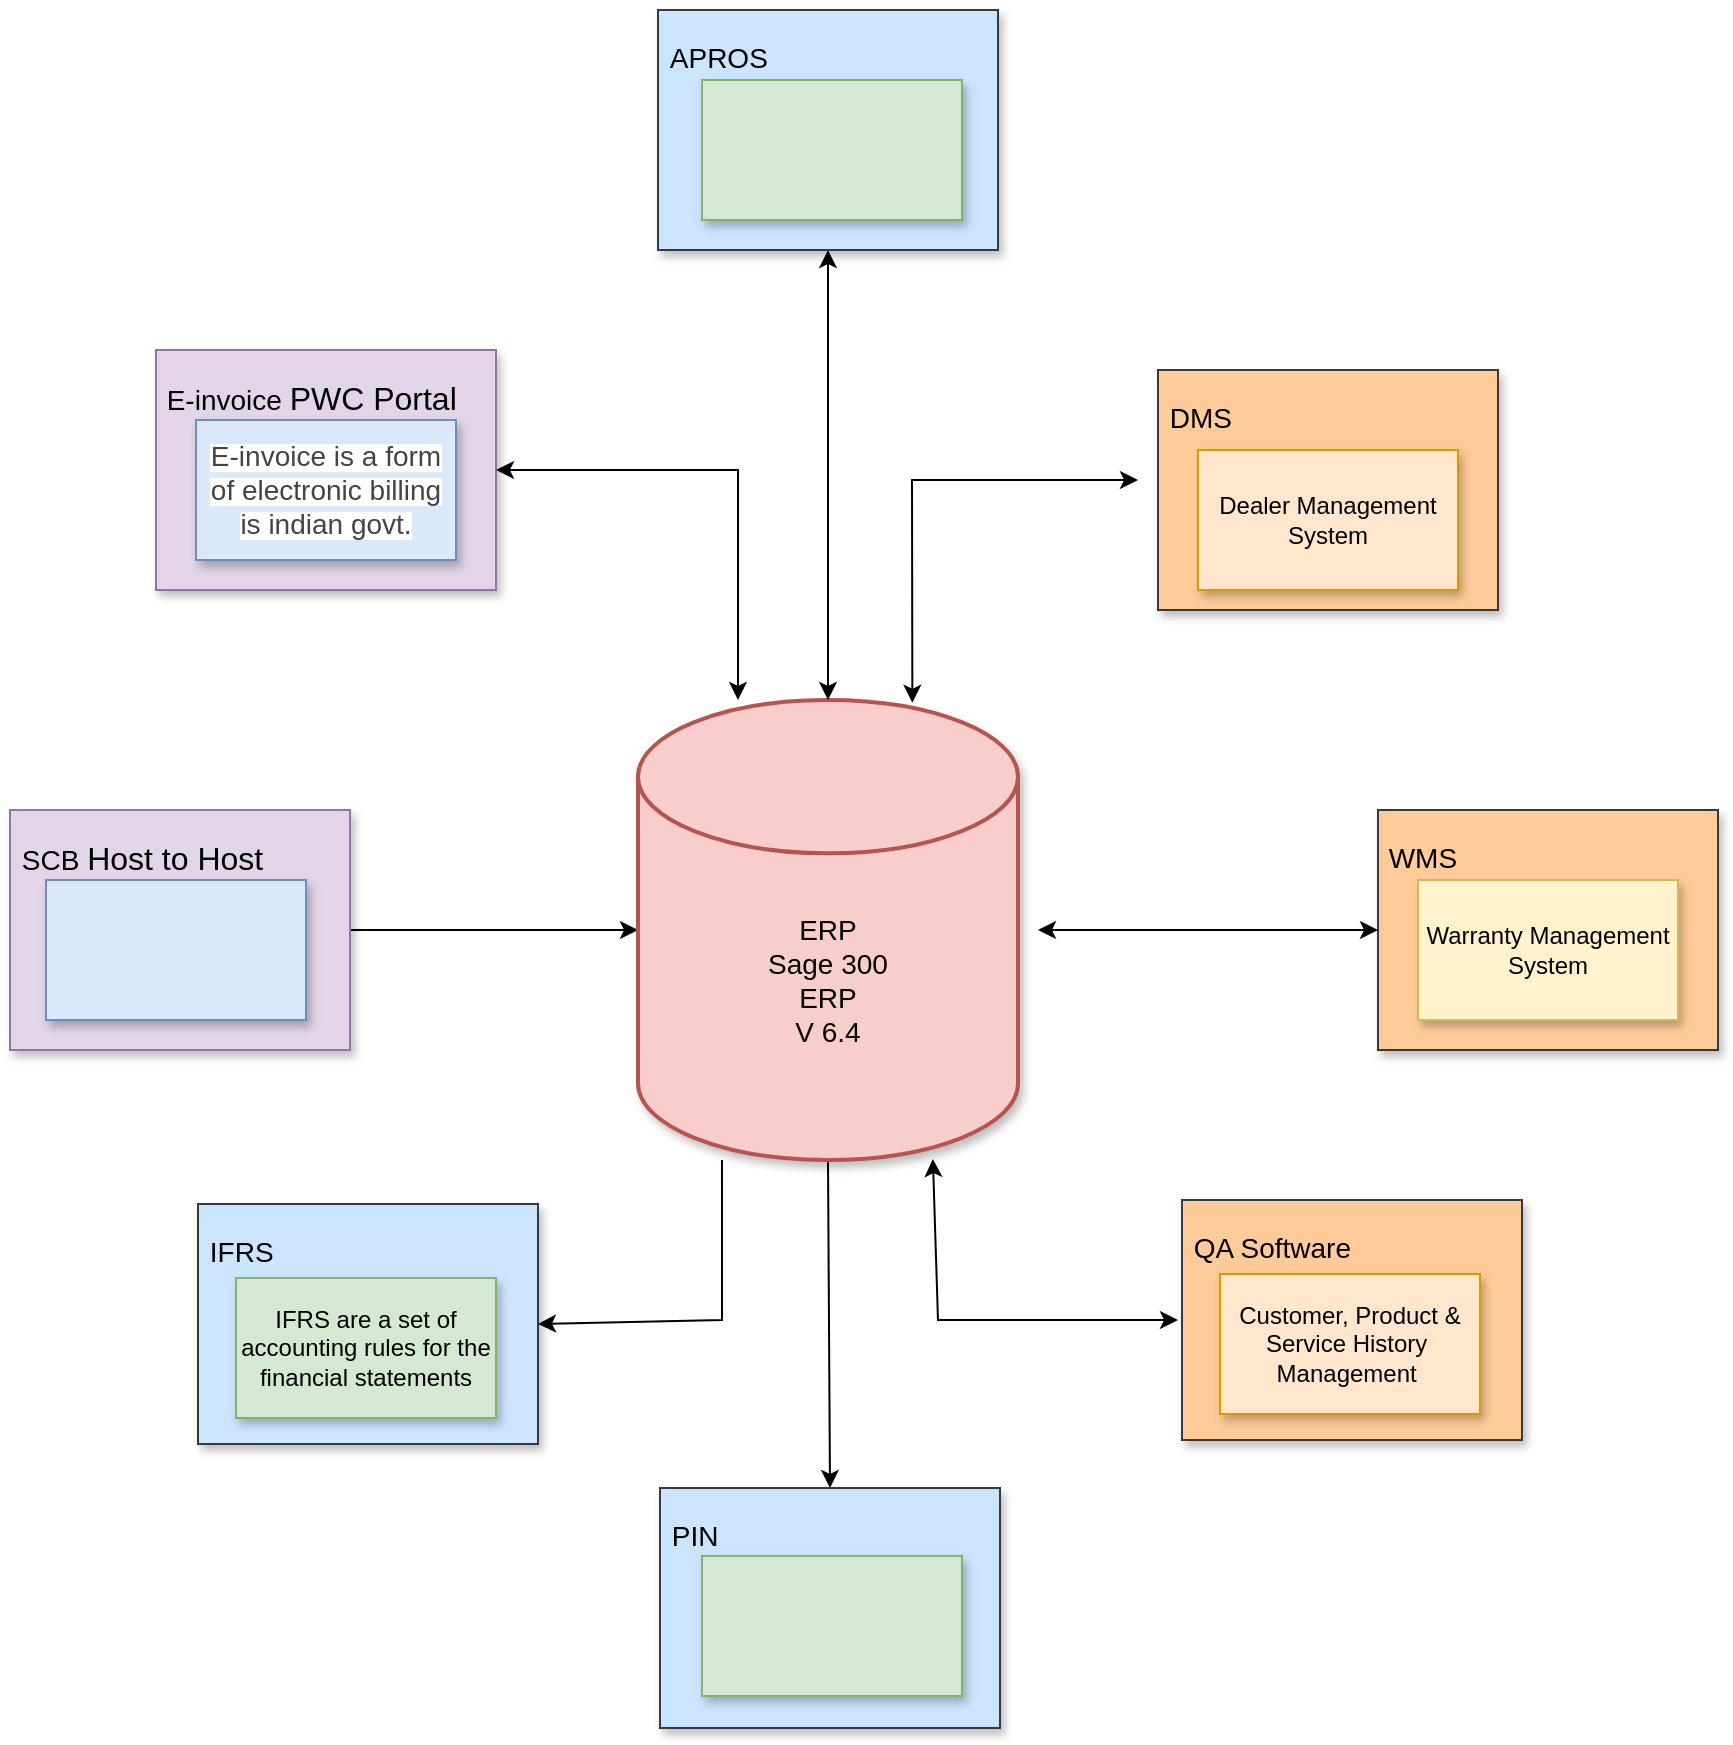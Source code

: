 <mxfile version="18.0.2" type="github">
  <diagram id="AFV4MUfyxGCAXcBPTvNM" name="Page-1">
    <mxGraphModel dx="1871" dy="1562" grid="1" gridSize="10" guides="1" tooltips="1" connect="1" arrows="1" fold="1" page="1" pageScale="1" pageWidth="850" pageHeight="1100" math="0" shadow="0">
      <root>
        <mxCell id="0" />
        <mxCell id="1" parent="0" />
        <mxCell id="YL7UjYu9r4CmRmYnrSso-19" value="" style="endArrow=classic;startArrow=classic;html=1;rounded=0;exitX=0.722;exitY=0.006;exitDx=0;exitDy=0;exitPerimeter=0;" edge="1" parent="1" source="YL7UjYu9r4CmRmYnrSso-50">
          <mxGeometry width="50" height="50" relative="1" as="geometry">
            <mxPoint x="420" y="90" as="sourcePoint" />
            <mxPoint x="540" y="-10" as="targetPoint" />
            <Array as="points">
              <mxPoint x="427" y="-10" />
            </Array>
          </mxGeometry>
        </mxCell>
        <mxCell id="YL7UjYu9r4CmRmYnrSso-20" value="" style="endArrow=classic;startArrow=classic;html=1;rounded=0;entryX=0;entryY=0.5;entryDx=0;entryDy=0;" edge="1" parent="1" target="YL7UjYu9r4CmRmYnrSso-58">
          <mxGeometry width="50" height="50" relative="1" as="geometry">
            <mxPoint x="490" y="215" as="sourcePoint" />
            <mxPoint x="530" y="40" as="targetPoint" />
            <Array as="points" />
          </mxGeometry>
        </mxCell>
        <mxCell id="YL7UjYu9r4CmRmYnrSso-32" value="" style="endArrow=classic;html=1;rounded=0;exitX=1;exitY=0.5;exitDx=0;exitDy=0;entryX=0;entryY=0.5;entryDx=0;entryDy=0;entryPerimeter=0;" edge="1" parent="1" source="YL7UjYu9r4CmRmYnrSso-44" target="YL7UjYu9r4CmRmYnrSso-50">
          <mxGeometry width="50" height="50" relative="1" as="geometry">
            <mxPoint x="150" y="230" as="sourcePoint" />
            <mxPoint x="340" y="110" as="targetPoint" />
            <Array as="points" />
          </mxGeometry>
        </mxCell>
        <mxCell id="YL7UjYu9r4CmRmYnrSso-33" value="" style="endArrow=classic;html=1;rounded=0;exitX=0.221;exitY=1;exitDx=0;exitDy=0;exitPerimeter=0;entryX=1;entryY=0.5;entryDx=0;entryDy=0;" edge="1" parent="1" source="YL7UjYu9r4CmRmYnrSso-50" target="YL7UjYu9r4CmRmYnrSso-65">
          <mxGeometry width="50" height="50" relative="1" as="geometry">
            <mxPoint x="220" y="300" as="sourcePoint" />
            <mxPoint x="330" y="460" as="targetPoint" />
            <Array as="points">
              <mxPoint x="332" y="410" />
            </Array>
          </mxGeometry>
        </mxCell>
        <mxCell id="YL7UjYu9r4CmRmYnrSso-34" value="" style="endArrow=classic;html=1;rounded=0;entryX=0.5;entryY=0;entryDx=0;entryDy=0;exitX=0.5;exitY=1;exitDx=0;exitDy=0;exitPerimeter=0;" edge="1" parent="1" source="YL7UjYu9r4CmRmYnrSso-50" target="YL7UjYu9r4CmRmYnrSso-67">
          <mxGeometry width="50" height="50" relative="1" as="geometry">
            <mxPoint x="370" y="260" as="sourcePoint" />
            <mxPoint x="450" y="260" as="targetPoint" />
          </mxGeometry>
        </mxCell>
        <mxCell id="YL7UjYu9r4CmRmYnrSso-42" value="&lt;blockquote style=&quot;margin: 0 0 0 40px; border: none; padding: 0px;&quot;&gt;&lt;span style=&quot;font-size: 10px;&quot;&gt;&amp;nbsp; &amp;nbsp; &amp;nbsp; &amp;nbsp; &amp;nbsp;&amp;nbsp;&lt;/span&gt;&lt;/blockquote&gt;&lt;span style=&quot;text-align: center;&quot;&gt;&amp;nbsp;&lt;font style=&quot;font-size: 14px;&quot;&gt;E-invoice&amp;nbsp;&lt;/font&gt;&lt;/span&gt;&lt;span style=&quot;text-align: center;&quot;&gt;&lt;font size=&quot;3&quot;&gt;PWC Portal&lt;/font&gt;&lt;br&gt;&lt;br&gt;&lt;br&gt;&lt;/span&gt;&lt;blockquote style=&quot;margin: 0 0 0 40px; border: none; padding: 0px;&quot;&gt;&lt;span style=&quot;font-size: 10px;&quot;&gt;&amp;nbsp; &amp;nbsp; &amp;nbsp; &amp;nbsp; &amp;nbsp; &amp;nbsp; &amp;nbsp; &amp;nbsp; &amp;nbsp; &amp;nbsp; &amp;nbsp; &amp;nbsp; &amp;nbsp; &amp;nbsp; &amp;nbsp; &amp;nbsp; &amp;nbsp; &amp;nbsp; &amp;nbsp; &amp;nbsp; &amp;nbsp; &amp;nbsp; &amp;nbsp; &amp;nbsp; &amp;nbsp; &amp;nbsp; &amp;nbsp; &amp;nbsp; &amp;nbsp; &amp;nbsp; &amp;nbsp; &amp;nbsp; &amp;nbsp; &amp;nbsp; &amp;nbsp; &amp;nbsp; &amp;nbsp; &amp;nbsp; &amp;nbsp; &amp;nbsp; &amp;nbsp; &amp;nbsp; &amp;nbsp; &amp;nbsp; &amp;nbsp; &amp;nbsp; &amp;nbsp; &amp;nbsp; &amp;nbsp; &amp;nbsp; &amp;nbsp; &amp;nbsp; &amp;nbsp; &amp;nbsp; &amp;nbsp; &amp;nbsp; &amp;nbsp; &amp;nbsp; &amp;nbsp; &amp;nbsp; &amp;nbsp; &amp;nbsp; &amp;nbsp; &amp;nbsp; &amp;nbsp; &amp;nbsp; &amp;nbsp; &amp;nbsp; &amp;nbsp; &amp;nbsp; &amp;nbsp; &amp;nbsp; &amp;nbsp;&amp;nbsp;&lt;/span&gt;&lt;/blockquote&gt;" style="rounded=0;whiteSpace=wrap;html=1;strokeColor=#9673a6;shadow=1;align=left;fillColor=#e1d5e7;" vertex="1" parent="1">
          <mxGeometry x="49" y="-75" width="170" height="120" as="geometry" />
        </mxCell>
        <mxCell id="YL7UjYu9r4CmRmYnrSso-43" value="&lt;span style=&quot;color: rgb(68, 68, 68); text-align: left; background-color: rgb(255, 255, 255);&quot;&gt;&lt;font style=&quot;font-size: 14px;&quot;&gt;E-invoice is a form of electronic billing is indian govt.&lt;/font&gt;&lt;/span&gt;" style="rounded=0;whiteSpace=wrap;html=1;shadow=1;strokeColor=#6c8ebf;fillColor=#dae8fc;" vertex="1" parent="1">
          <mxGeometry x="69" y="-40" width="130" height="70" as="geometry" />
        </mxCell>
        <mxCell id="YL7UjYu9r4CmRmYnrSso-44" value="&lt;blockquote style=&quot;margin: 0 0 0 40px; border: none; padding: 0px;&quot;&gt;&lt;span style=&quot;font-size: 10px;&quot;&gt;&amp;nbsp; &amp;nbsp; &amp;nbsp; &amp;nbsp; &amp;nbsp;&amp;nbsp;&lt;/span&gt;&lt;/blockquote&gt;&lt;span style=&quot;text-align: center;&quot;&gt;&amp;nbsp;&lt;/span&gt;&lt;span style=&quot;color: rgba(0, 0, 0, 0); font-family: monospace; font-size: 0px;&quot;&gt;%3CmxGraphModel%3E%3Croot%3E%3CmxCell%20id%3D%220%22%2F%3E%3CmxCell%20id%3D%221%22%20parent%3D%220%22%2F%3E%3CmxCell%20id%3D%222%22%20value%3D%22%26lt%3Bblockquote%20style%3D%26quot%3Bmargin%3A%200%200%200%2040px%3B%20border%3A%20none%3B%20padding%3A%200px%3B%26quot%3B%26gt%3B%26lt%3Bspan%20style%3D%26quot%3Bfont-size%3A%2010px%3B%26quot%3B%26gt%3B%26amp%3Bnbsp%3B%20%26amp%3Bnbsp%3B%20%26amp%3Bnbsp%3B%20%26amp%3Bnbsp%3B%20%26amp%3Bnbsp%3B%26amp%3Bnbsp%3B%26lt%3B%2Fspan%26gt%3B%26lt%3B%2Fblockquote%26gt%3B%26lt%3Bspan%20style%3D%26quot%3Btext-align%3A%20center%3B%26quot%3B%26gt%3B%26amp%3Bnbsp%3BE-invoice%26amp%3Bnbsp%3B%26lt%3B%2Fspan%26gt%3B%26lt%3Bspan%20style%3D%26quot%3Btext-align%3A%20center%3B%26quot%3B%26gt%3BPWC%20Portal%26lt%3Bbr%26gt%3B%26lt%3Bbr%26gt%3B%26lt%3Bbr%26gt%3B%26lt%3B%2Fspan%26gt%3B%26lt%3Bblockquote%20style%3D%26quot%3Bmargin%3A%200%200%200%2040px%3B%20border%3A%20none%3B%20padding%3A%200px%3B%26quot%3B%26gt%3B%26lt%3Bspan%20style%3D%26quot%3Bfont-size%3A%2010px%3B%26quot%3B%26gt%3B%26amp%3Bnbsp%3B%20%26amp%3Bnbsp%3B%20%26amp%3Bnbsp%3B%20%26amp%3Bnbsp%3B%20%26amp%3Bnbsp%3B%20%26amp%3Bnbsp%3B%20%26amp%3Bnbsp%3B%20%26amp%3Bnbsp%3B%20%26amp%3Bnbsp%3B%20%26amp%3Bnbsp%3B%20%26amp%3Bnbsp%3B%20%26amp%3Bnbsp%3B%20%26amp%3Bnbsp%3B%20%26amp%3Bnbsp%3B%20%26amp%3Bnbsp%3B%20%26amp%3Bnbsp%3B%20%26amp%3Bnbsp%3B%20%26amp%3Bnbsp%3B%20%26amp%3Bnbsp%3B%20%26amp%3Bnbsp%3B%20%26amp%3Bnbsp%3B%20%26amp%3Bnbsp%3B%20%26amp%3Bnbsp%3B%20%26amp%3Bnbsp%3B%20%26amp%3Bnbsp%3B%20%26amp%3Bnbsp%3B%20%26amp%3Bnbsp%3B%20%26amp%3Bnbsp%3B%20%26amp%3Bnbsp%3B%20%26amp%3Bnbsp%3B%20%26amp%3Bnbsp%3B%20%26amp%3Bnbsp%3B%20%26amp%3Bnbsp%3B%20%26amp%3Bnbsp%3B%20%26amp%3Bnbsp%3B%20%26amp%3Bnbsp%3B%20%26amp%3Bnbsp%3B%20%26amp%3Bnbsp%3B%20%26amp%3Bnbsp%3B%20%26amp%3Bnbsp%3B%20%26amp%3Bnbsp%3B%20%26amp%3Bnbsp%3B%20%26amp%3Bnbsp%3B%20%26amp%3Bnbsp%3B%20%26amp%3Bnbsp%3B%20%26amp%3Bnbsp%3B%20%26amp%3Bnbsp%3B%20%26amp%3Bnbsp%3B%20%26amp%3Bnbsp%3B%20%26amp%3Bnbsp%3B%20%26amp%3Bnbsp%3B%20%26amp%3Bnbsp%3B%20%26amp%3Bnbsp%3B%20%26amp%3Bnbsp%3B%20%26amp%3Bnbsp%3B%20%26amp%3Bnbsp%3B%20%26amp%3Bnbsp%3B%20%26amp%3Bnbsp%3B%20%26amp%3Bnbsp%3B%20%26amp%3Bnbsp%3B%20%26amp%3Bnbsp%3B%20%26amp%3Bnbsp%3B%20%26amp%3Bnbsp%3B%20%26amp%3Bnbsp%3B%20%26amp%3Bnbsp%3B%20%26amp%3Bnbsp%3B%20%26amp%3Bnbsp%3B%20%26amp%3Bnbsp%3B%20%26amp%3Bnbsp%3B%20%26amp%3Bnbsp%3B%20%26amp%3Bnbsp%3B%20%26amp%3Bnbsp%3B%20%26amp%3Bnbsp%3B%26amp%3Bnbsp%3B%26lt%3B%2Fspan%26gt%3B%26lt%3B%2Fblockquote%26gt%3B%22%20style%3D%22rounded%3D0%3BwhiteSpace%3Dwrap%3Bhtml%3D1%3BstrokeColor%3D%23000000%3Bshadow%3D1%3Balign%3Dleft%3B%22%20vertex%3D%221%22%20parent%3D%221%22%3E%3CmxGeometry%20x%3D%2270%22%20y%3D%22-150%22%20width%3D%22170%22%20height%3D%22120%22%20as%3D%22geometry%22%2F%3E%3C%2FmxCell%3E%3C%2Froot%3E%3C%2FmxGraphModel%3E&lt;/span&gt;&lt;span style=&quot;text-align: center;&quot;&gt;&lt;br&gt;&lt;/span&gt;&lt;span style=&quot;text-align: center;&quot;&gt;&lt;font style=&quot;font-size: 14px;&quot;&gt;&amp;nbsp;SCB&amp;nbsp;&lt;/font&gt;&lt;/span&gt;&lt;span style=&quot;text-align: center;&quot;&gt;&lt;font size=&quot;3&quot;&gt;Host to Host&lt;/font&gt;&lt;br&gt;&lt;br&gt;&lt;/span&gt;&lt;span style=&quot;text-align: center;&quot;&gt;&lt;br&gt;&lt;br&gt;&lt;/span&gt;&lt;blockquote style=&quot;margin: 0 0 0 40px; border: none; padding: 0px;&quot;&gt;&lt;span style=&quot;font-size: 10px;&quot;&gt;&amp;nbsp; &amp;nbsp; &amp;nbsp; &amp;nbsp; &amp;nbsp; &amp;nbsp; &amp;nbsp; &amp;nbsp; &amp;nbsp; &amp;nbsp; &amp;nbsp; &amp;nbsp; &amp;nbsp; &amp;nbsp; &amp;nbsp; &amp;nbsp; &amp;nbsp; &amp;nbsp; &amp;nbsp; &amp;nbsp; &amp;nbsp; &amp;nbsp; &amp;nbsp; &amp;nbsp; &amp;nbsp; &amp;nbsp; &amp;nbsp; &amp;nbsp; &amp;nbsp; &amp;nbsp; &amp;nbsp; &amp;nbsp; &amp;nbsp; &amp;nbsp; &amp;nbsp; &amp;nbsp; &amp;nbsp; &amp;nbsp; &amp;nbsp; &amp;nbsp; &amp;nbsp; &amp;nbsp; &amp;nbsp; &amp;nbsp; &amp;nbsp; &amp;nbsp; &amp;nbsp; &amp;nbsp; &amp;nbsp; &amp;nbsp; &amp;nbsp; &amp;nbsp; &amp;nbsp; &amp;nbsp; &amp;nbsp; &amp;nbsp; &amp;nbsp; &amp;nbsp; &amp;nbsp; &amp;nbsp; &amp;nbsp; &amp;nbsp; &amp;nbsp; &amp;nbsp; &amp;nbsp; &amp;nbsp; &amp;nbsp; &amp;nbsp; &amp;nbsp; &amp;nbsp; &amp;nbsp; &amp;nbsp; &amp;nbsp;&amp;nbsp;&lt;/span&gt;&lt;/blockquote&gt;" style="rounded=0;whiteSpace=wrap;html=1;strokeColor=#9673a6;shadow=1;align=left;fillColor=#e1d5e7;" vertex="1" parent="1">
          <mxGeometry x="-24" y="155" width="170" height="120" as="geometry" />
        </mxCell>
        <mxCell id="YL7UjYu9r4CmRmYnrSso-45" value="" style="rounded=0;whiteSpace=wrap;html=1;shadow=1;strokeColor=#6c8ebf;fillColor=#dae8fc;" vertex="1" parent="1">
          <mxGeometry x="-6" y="190" width="130" height="70" as="geometry" />
        </mxCell>
        <mxCell id="YL7UjYu9r4CmRmYnrSso-50" value="&lt;font style=&quot;font-size: 14px;&quot;&gt;&lt;span style=&quot;&quot;&gt;&lt;br&gt;&lt;br&gt;&lt;br&gt;ERP&lt;/span&gt;&lt;br style=&quot;&quot;&gt;&lt;span style=&quot;&quot;&gt;Sage 300&lt;/span&gt;&lt;br style=&quot;&quot;&gt;&lt;span style=&quot;&quot;&gt;ERP&lt;/span&gt;&lt;br style=&quot;&quot;&gt;&lt;span style=&quot;&quot;&gt;V 6.4&lt;/span&gt;&lt;/font&gt;" style="strokeWidth=2;html=1;shape=mxgraph.flowchart.database;whiteSpace=wrap;shadow=1;fillColor=#f8cecc;strokeColor=#b85450;" vertex="1" parent="1">
          <mxGeometry x="290" y="100" width="190" height="230" as="geometry" />
        </mxCell>
        <mxCell id="YL7UjYu9r4CmRmYnrSso-54" value="&lt;blockquote style=&quot;margin: 0 0 0 40px; border: none; padding: 0px;&quot;&gt;&lt;span style=&quot;font-size: 10px;&quot;&gt;&amp;nbsp; &amp;nbsp; &amp;nbsp; &amp;nbsp; &amp;nbsp;&amp;nbsp;&lt;/span&gt;&lt;/blockquote&gt;&lt;span style=&quot;text-align: center;&quot;&gt;&lt;font style=&quot;font-size: 14px;&quot;&gt;&amp;nbsp;APROS&lt;/font&gt;&lt;/span&gt;&lt;span style=&quot;text-align: center;&quot;&gt;&lt;br&gt;&lt;br&gt;&lt;br&gt;&lt;/span&gt;&lt;blockquote style=&quot;margin: 0 0 0 40px; border: none; padding: 0px;&quot;&gt;&lt;span style=&quot;font-size: 10px;&quot;&gt;&amp;nbsp; &amp;nbsp; &amp;nbsp; &amp;nbsp; &amp;nbsp; &amp;nbsp; &amp;nbsp; &amp;nbsp; &amp;nbsp; &amp;nbsp; &amp;nbsp; &amp;nbsp; &amp;nbsp; &amp;nbsp; &amp;nbsp; &amp;nbsp; &amp;nbsp; &amp;nbsp; &amp;nbsp; &amp;nbsp; &amp;nbsp; &amp;nbsp; &amp;nbsp; &amp;nbsp; &amp;nbsp; &amp;nbsp; &amp;nbsp; &amp;nbsp; &amp;nbsp; &amp;nbsp; &amp;nbsp; &amp;nbsp; &amp;nbsp; &amp;nbsp; &amp;nbsp; &amp;nbsp; &amp;nbsp; &amp;nbsp; &amp;nbsp; &amp;nbsp; &amp;nbsp; &amp;nbsp; &amp;nbsp; &amp;nbsp; &amp;nbsp; &amp;nbsp; &amp;nbsp; &amp;nbsp; &amp;nbsp; &amp;nbsp; &amp;nbsp; &amp;nbsp; &amp;nbsp; &amp;nbsp; &amp;nbsp; &amp;nbsp; &amp;nbsp; &amp;nbsp; &amp;nbsp; &amp;nbsp; &amp;nbsp; &amp;nbsp; &amp;nbsp; &amp;nbsp; &amp;nbsp; &amp;nbsp; &amp;nbsp; &amp;nbsp; &amp;nbsp; &amp;nbsp; &amp;nbsp; &amp;nbsp; &amp;nbsp;&amp;nbsp;&lt;/span&gt;&lt;/blockquote&gt;" style="rounded=0;whiteSpace=wrap;html=1;strokeColor=#36393d;shadow=1;align=left;fillColor=#cce5ff;" vertex="1" parent="1">
          <mxGeometry x="300" y="-245" width="170" height="120" as="geometry" />
        </mxCell>
        <mxCell id="YL7UjYu9r4CmRmYnrSso-55" value="" style="rounded=0;whiteSpace=wrap;html=1;shadow=1;strokeColor=#82b366;fillColor=#d5e8d4;" vertex="1" parent="1">
          <mxGeometry x="322" y="-210" width="130" height="70" as="geometry" />
        </mxCell>
        <mxCell id="YL7UjYu9r4CmRmYnrSso-56" value="&lt;blockquote style=&quot;margin: 0 0 0 40px; border: none; padding: 0px;&quot;&gt;&lt;span style=&quot;font-size: 10px;&quot;&gt;&amp;nbsp; &amp;nbsp; &amp;nbsp; &amp;nbsp; &amp;nbsp;&amp;nbsp;&lt;/span&gt;&lt;/blockquote&gt;&lt;span style=&quot;text-align: center;&quot;&gt;&lt;font style=&quot;font-size: 14px;&quot;&gt;&amp;nbsp;DMS&lt;/font&gt;&lt;/span&gt;&lt;span style=&quot;text-align: center;&quot;&gt;&lt;br&gt;&lt;br&gt;&lt;br&gt;&lt;/span&gt;&lt;blockquote style=&quot;margin: 0 0 0 40px; border: none; padding: 0px;&quot;&gt;&lt;span style=&quot;font-size: 10px;&quot;&gt;&amp;nbsp; &amp;nbsp; &amp;nbsp; &amp;nbsp; &amp;nbsp; &amp;nbsp; &amp;nbsp; &amp;nbsp; &amp;nbsp; &amp;nbsp; &amp;nbsp; &amp;nbsp; &amp;nbsp; &amp;nbsp; &amp;nbsp; &amp;nbsp; &amp;nbsp; &amp;nbsp; &amp;nbsp; &amp;nbsp; &amp;nbsp; &amp;nbsp; &amp;nbsp; &amp;nbsp; &amp;nbsp; &amp;nbsp; &amp;nbsp; &amp;nbsp; &amp;nbsp; &amp;nbsp; &amp;nbsp; &amp;nbsp; &amp;nbsp; &amp;nbsp; &amp;nbsp; &amp;nbsp; &amp;nbsp; &amp;nbsp; &amp;nbsp; &amp;nbsp; &amp;nbsp; &amp;nbsp; &amp;nbsp; &amp;nbsp; &amp;nbsp; &amp;nbsp; &amp;nbsp; &amp;nbsp; &amp;nbsp; &amp;nbsp; &amp;nbsp; &amp;nbsp; &amp;nbsp; &amp;nbsp; &amp;nbsp; &amp;nbsp; &amp;nbsp; &amp;nbsp; &amp;nbsp; &amp;nbsp; &amp;nbsp; &amp;nbsp; &amp;nbsp; &amp;nbsp; &amp;nbsp; &amp;nbsp; &amp;nbsp; &amp;nbsp; &amp;nbsp; &amp;nbsp; &amp;nbsp; &amp;nbsp; &amp;nbsp;&amp;nbsp;&lt;/span&gt;&lt;/blockquote&gt;" style="rounded=0;whiteSpace=wrap;html=1;strokeColor=#36393d;shadow=1;align=left;fillColor=#ffcc99;" vertex="1" parent="1">
          <mxGeometry x="550" y="-65" width="170" height="120" as="geometry" />
        </mxCell>
        <mxCell id="YL7UjYu9r4CmRmYnrSso-57" value="&lt;span style=&quot;&quot;&gt;Dealer Management System&lt;/span&gt;" style="rounded=0;whiteSpace=wrap;html=1;shadow=1;strokeColor=#d79b00;fillColor=#ffe6cc;" vertex="1" parent="1">
          <mxGeometry x="570" y="-25" width="130" height="70" as="geometry" />
        </mxCell>
        <mxCell id="YL7UjYu9r4CmRmYnrSso-58" value="&lt;blockquote style=&quot;margin: 0 0 0 40px; border: none; padding: 0px;&quot;&gt;&lt;span style=&quot;font-size: 10px;&quot;&gt;&amp;nbsp; &amp;nbsp; &amp;nbsp; &amp;nbsp; &amp;nbsp;&amp;nbsp;&lt;/span&gt;&lt;/blockquote&gt;&lt;span style=&quot;text-align: center;&quot;&gt;&amp;nbsp;&lt;font style=&quot;font-size: 14px;&quot;&gt;WMS&lt;/font&gt;&lt;br&gt;&lt;/span&gt;&lt;span style=&quot;text-align: center;&quot;&gt;&lt;br&gt;&lt;br&gt;&lt;/span&gt;&lt;blockquote style=&quot;margin: 0 0 0 40px; border: none; padding: 0px;&quot;&gt;&lt;span style=&quot;font-size: 10px;&quot;&gt;&amp;nbsp; &amp;nbsp; &amp;nbsp; &amp;nbsp; &amp;nbsp; &amp;nbsp; &amp;nbsp; &amp;nbsp; &amp;nbsp; &amp;nbsp; &amp;nbsp; &amp;nbsp; &amp;nbsp; &amp;nbsp; &amp;nbsp; &amp;nbsp; &amp;nbsp; &amp;nbsp; &amp;nbsp; &amp;nbsp; &amp;nbsp; &amp;nbsp; &amp;nbsp; &amp;nbsp; &amp;nbsp; &amp;nbsp; &amp;nbsp; &amp;nbsp; &amp;nbsp; &amp;nbsp; &amp;nbsp; &amp;nbsp; &amp;nbsp; &amp;nbsp; &amp;nbsp; &amp;nbsp; &amp;nbsp; &amp;nbsp; &amp;nbsp; &amp;nbsp; &amp;nbsp; &amp;nbsp; &amp;nbsp; &amp;nbsp; &amp;nbsp; &amp;nbsp; &amp;nbsp; &amp;nbsp; &amp;nbsp; &amp;nbsp; &amp;nbsp; &amp;nbsp; &amp;nbsp; &amp;nbsp; &amp;nbsp; &amp;nbsp; &amp;nbsp; &amp;nbsp; &amp;nbsp; &amp;nbsp; &amp;nbsp; &amp;nbsp; &amp;nbsp; &amp;nbsp; &amp;nbsp; &amp;nbsp; &amp;nbsp; &amp;nbsp; &amp;nbsp; &amp;nbsp; &amp;nbsp; &amp;nbsp; &amp;nbsp;&amp;nbsp;&lt;/span&gt;&lt;/blockquote&gt;" style="rounded=0;whiteSpace=wrap;html=1;strokeColor=#36393d;shadow=1;align=left;fillColor=#ffcc99;" vertex="1" parent="1">
          <mxGeometry x="660" y="155" width="170" height="120" as="geometry" />
        </mxCell>
        <mxCell id="YL7UjYu9r4CmRmYnrSso-60" value="&lt;span style=&quot;&quot;&gt;Warranty Management System&lt;/span&gt;" style="rounded=0;whiteSpace=wrap;html=1;shadow=1;strokeColor=#d6b656;fillColor=#fff2cc;" vertex="1" parent="1">
          <mxGeometry x="680" y="190" width="130" height="70" as="geometry" />
        </mxCell>
        <mxCell id="YL7UjYu9r4CmRmYnrSso-61" value="" style="rounded=0;whiteSpace=wrap;html=1;shadow=1;strokeColor=#000000;" vertex="1" parent="1">
          <mxGeometry x="90" y="370" width="130" height="70" as="geometry" />
        </mxCell>
        <mxCell id="YL7UjYu9r4CmRmYnrSso-62" value="" style="endArrow=classic;startArrow=classic;html=1;rounded=0;entryX=1;entryY=0.5;entryDx=0;entryDy=0;" edge="1" parent="1" target="YL7UjYu9r4CmRmYnrSso-42">
          <mxGeometry width="50" height="50" relative="1" as="geometry">
            <mxPoint x="340" y="100" as="sourcePoint" />
            <mxPoint x="250" y="-90" as="targetPoint" />
            <Array as="points">
              <mxPoint x="340" y="-15" />
            </Array>
          </mxGeometry>
        </mxCell>
        <mxCell id="YL7UjYu9r4CmRmYnrSso-63" value="" style="endArrow=classic;startArrow=classic;html=1;rounded=0;exitX=0.5;exitY=0;exitDx=0;exitDy=0;exitPerimeter=0;entryX=0.5;entryY=1;entryDx=0;entryDy=0;entryPerimeter=0;" edge="1" parent="1" source="YL7UjYu9r4CmRmYnrSso-50" target="YL7UjYu9r4CmRmYnrSso-54">
          <mxGeometry width="50" height="50" relative="1" as="geometry">
            <mxPoint x="393.51" y="-100" as="sourcePoint" />
            <mxPoint x="390" y="-130" as="targetPoint" />
          </mxGeometry>
        </mxCell>
        <mxCell id="YL7UjYu9r4CmRmYnrSso-65" value="&lt;blockquote style=&quot;margin: 0 0 0 40px; border: none; padding: 0px;&quot;&gt;&lt;span style=&quot;font-size: 10px;&quot;&gt;&amp;nbsp; &amp;nbsp; &amp;nbsp; &amp;nbsp; &amp;nbsp;&amp;nbsp;&lt;/span&gt;&lt;/blockquote&gt;&lt;span style=&quot;text-align: center;&quot;&gt;&lt;font style=&quot;font-size: 14px;&quot;&gt;&amp;nbsp;IFRS&lt;/font&gt;&lt;br&gt;&lt;/span&gt;&lt;span style=&quot;text-align: center;&quot;&gt;&lt;br&gt;&lt;br&gt;&lt;/span&gt;&lt;blockquote style=&quot;margin: 0 0 0 40px; border: none; padding: 0px;&quot;&gt;&lt;span style=&quot;font-size: 10px;&quot;&gt;&amp;nbsp; &amp;nbsp; &amp;nbsp; &amp;nbsp; &amp;nbsp; &amp;nbsp; &amp;nbsp; &amp;nbsp; &amp;nbsp; &amp;nbsp; &amp;nbsp; &amp;nbsp; &amp;nbsp; &amp;nbsp; &amp;nbsp; &amp;nbsp; &amp;nbsp; &amp;nbsp; &amp;nbsp; &amp;nbsp; &amp;nbsp; &amp;nbsp; &amp;nbsp; &amp;nbsp; &amp;nbsp; &amp;nbsp; &amp;nbsp; &amp;nbsp; &amp;nbsp; &amp;nbsp; &amp;nbsp; &amp;nbsp; &amp;nbsp; &amp;nbsp; &amp;nbsp; &amp;nbsp; &amp;nbsp; &amp;nbsp; &amp;nbsp; &amp;nbsp; &amp;nbsp; &amp;nbsp; &amp;nbsp; &amp;nbsp; &amp;nbsp; &amp;nbsp; &amp;nbsp; &amp;nbsp; &amp;nbsp; &amp;nbsp; &amp;nbsp; &amp;nbsp; &amp;nbsp; &amp;nbsp; &amp;nbsp; &amp;nbsp; &amp;nbsp; &amp;nbsp; &amp;nbsp; &amp;nbsp; &amp;nbsp; &amp;nbsp; &amp;nbsp; &amp;nbsp; &amp;nbsp; &amp;nbsp; &amp;nbsp; &amp;nbsp; &amp;nbsp; &amp;nbsp; &amp;nbsp; &amp;nbsp; &amp;nbsp;&amp;nbsp;&lt;/span&gt;&lt;/blockquote&gt;" style="rounded=0;whiteSpace=wrap;html=1;strokeColor=#36393d;shadow=1;align=left;fillColor=#cce5ff;" vertex="1" parent="1">
          <mxGeometry x="70" y="352" width="170" height="120" as="geometry" />
        </mxCell>
        <mxCell id="YL7UjYu9r4CmRmYnrSso-66" value="&lt;span style=&quot;&quot;&gt;IFRS are a set of accounting rules for the financial statements&lt;/span&gt;" style="rounded=0;whiteSpace=wrap;html=1;shadow=1;fillColor=#d5e8d4;strokeColor=#82b366;" vertex="1" parent="1">
          <mxGeometry x="89" y="389" width="130" height="70" as="geometry" />
        </mxCell>
        <mxCell id="YL7UjYu9r4CmRmYnrSso-67" value="&lt;blockquote style=&quot;margin: 0 0 0 40px; border: none; padding: 0px;&quot;&gt;&lt;span style=&quot;font-size: 10px;&quot;&gt;&amp;nbsp; &amp;nbsp; &amp;nbsp; &amp;nbsp; &amp;nbsp;&amp;nbsp;&lt;/span&gt;&lt;/blockquote&gt;&lt;span style=&quot;text-align: center;&quot;&gt;&lt;font style=&quot;font-size: 14px;&quot;&gt;&amp;nbsp;PIN&lt;/font&gt;&lt;br&gt;&lt;/span&gt;&lt;span style=&quot;text-align: center;&quot;&gt;&lt;br&gt;&lt;br&gt;&lt;/span&gt;&lt;blockquote style=&quot;margin: 0 0 0 40px; border: none; padding: 0px;&quot;&gt;&lt;span style=&quot;font-size: 10px;&quot;&gt;&amp;nbsp; &amp;nbsp; &amp;nbsp; &amp;nbsp; &amp;nbsp; &amp;nbsp; &amp;nbsp; &amp;nbsp; &amp;nbsp; &amp;nbsp; &amp;nbsp; &amp;nbsp; &amp;nbsp; &amp;nbsp; &amp;nbsp; &amp;nbsp; &amp;nbsp; &amp;nbsp; &amp;nbsp; &amp;nbsp; &amp;nbsp; &amp;nbsp; &amp;nbsp; &amp;nbsp; &amp;nbsp; &amp;nbsp; &amp;nbsp; &amp;nbsp; &amp;nbsp; &amp;nbsp; &amp;nbsp; &amp;nbsp; &amp;nbsp; &amp;nbsp; &amp;nbsp; &amp;nbsp; &amp;nbsp; &amp;nbsp; &amp;nbsp; &amp;nbsp; &amp;nbsp; &amp;nbsp; &amp;nbsp; &amp;nbsp; &amp;nbsp; &amp;nbsp; &amp;nbsp; &amp;nbsp; &amp;nbsp; &amp;nbsp; &amp;nbsp; &amp;nbsp; &amp;nbsp; &amp;nbsp; &amp;nbsp; &amp;nbsp; &amp;nbsp; &amp;nbsp; &amp;nbsp; &amp;nbsp; &amp;nbsp; &amp;nbsp; &amp;nbsp; &amp;nbsp; &amp;nbsp; &amp;nbsp; &amp;nbsp; &amp;nbsp; &amp;nbsp; &amp;nbsp; &amp;nbsp; &amp;nbsp; &amp;nbsp;&amp;nbsp;&lt;/span&gt;&lt;/blockquote&gt;" style="rounded=0;whiteSpace=wrap;html=1;strokeColor=#36393d;shadow=1;align=left;fillColor=#cce5ff;" vertex="1" parent="1">
          <mxGeometry x="301" y="494" width="170" height="120" as="geometry" />
        </mxCell>
        <mxCell id="YL7UjYu9r4CmRmYnrSso-68" value="" style="rounded=0;whiteSpace=wrap;html=1;shadow=1;strokeColor=#82b366;fillColor=#d5e8d4;" vertex="1" parent="1">
          <mxGeometry x="322" y="528" width="130" height="70" as="geometry" />
        </mxCell>
        <mxCell id="YL7UjYu9r4CmRmYnrSso-69" value="&lt;blockquote style=&quot;margin: 0 0 0 40px; border: none; padding: 0px;&quot;&gt;&lt;span style=&quot;font-size: 10px;&quot;&gt;&amp;nbsp; &amp;nbsp; &amp;nbsp; &amp;nbsp; &amp;nbsp;&amp;nbsp;&lt;/span&gt;&lt;/blockquote&gt;&lt;span style=&quot;text-align: center;&quot;&gt;&lt;font style=&quot;font-size: 14px;&quot;&gt;&amp;nbsp;QA Software&lt;/font&gt;&lt;br&gt;&lt;/span&gt;&lt;span style=&quot;text-align: center;&quot;&gt;&lt;br&gt;&lt;br&gt;&lt;/span&gt;&lt;blockquote style=&quot;margin: 0 0 0 40px; border: none; padding: 0px;&quot;&gt;&lt;span style=&quot;font-size: 10px;&quot;&gt;&amp;nbsp; &amp;nbsp; &amp;nbsp; &amp;nbsp; &amp;nbsp; &amp;nbsp; &amp;nbsp; &amp;nbsp; &amp;nbsp; &amp;nbsp; &amp;nbsp; &amp;nbsp; &amp;nbsp; &amp;nbsp; &amp;nbsp; &amp;nbsp; &amp;nbsp; &amp;nbsp; &amp;nbsp; &amp;nbsp; &amp;nbsp; &amp;nbsp; &amp;nbsp; &amp;nbsp; &amp;nbsp; &amp;nbsp; &amp;nbsp; &amp;nbsp; &amp;nbsp; &amp;nbsp; &amp;nbsp; &amp;nbsp; &amp;nbsp; &amp;nbsp; &amp;nbsp; &amp;nbsp; &amp;nbsp; &amp;nbsp; &amp;nbsp; &amp;nbsp; &amp;nbsp; &amp;nbsp; &amp;nbsp; &amp;nbsp; &amp;nbsp; &amp;nbsp; &amp;nbsp; &amp;nbsp; &amp;nbsp; &amp;nbsp; &amp;nbsp; &amp;nbsp; &amp;nbsp; &amp;nbsp; &amp;nbsp; &amp;nbsp; &amp;nbsp; &amp;nbsp; &amp;nbsp; &amp;nbsp; &amp;nbsp; &amp;nbsp; &amp;nbsp; &amp;nbsp; &amp;nbsp; &amp;nbsp; &amp;nbsp; &amp;nbsp; &amp;nbsp; &amp;nbsp; &amp;nbsp; &amp;nbsp; &amp;nbsp;&amp;nbsp;&lt;/span&gt;&lt;/blockquote&gt;" style="rounded=0;whiteSpace=wrap;html=1;strokeColor=#36393d;shadow=1;align=left;fillColor=#ffcc99;" vertex="1" parent="1">
          <mxGeometry x="562" y="350" width="170" height="120" as="geometry" />
        </mxCell>
        <mxCell id="YL7UjYu9r4CmRmYnrSso-70" value="&lt;span style=&quot;&quot;&gt;Customer, Product &amp;amp; Service History&amp;nbsp;&lt;/span&gt;&lt;br style=&quot;&quot;&gt;&lt;span style=&quot;&quot;&gt;Management&amp;nbsp;&lt;/span&gt;" style="rounded=0;whiteSpace=wrap;html=1;shadow=1;strokeColor=#d79b00;fillColor=#ffe6cc;" vertex="1" parent="1">
          <mxGeometry x="581" y="387" width="130" height="70" as="geometry" />
        </mxCell>
        <mxCell id="YL7UjYu9r4CmRmYnrSso-71" value="" style="endArrow=classic;startArrow=classic;html=1;rounded=0;exitX=0.776;exitY=0.998;exitDx=0;exitDy=0;exitPerimeter=0;" edge="1" parent="1" source="YL7UjYu9r4CmRmYnrSso-50">
          <mxGeometry width="50" height="50" relative="1" as="geometry">
            <mxPoint x="462.83" y="117.59" as="sourcePoint" />
            <mxPoint x="560" y="410" as="targetPoint" />
            <Array as="points">
              <mxPoint x="440" y="410" />
            </Array>
          </mxGeometry>
        </mxCell>
      </root>
    </mxGraphModel>
  </diagram>
</mxfile>
